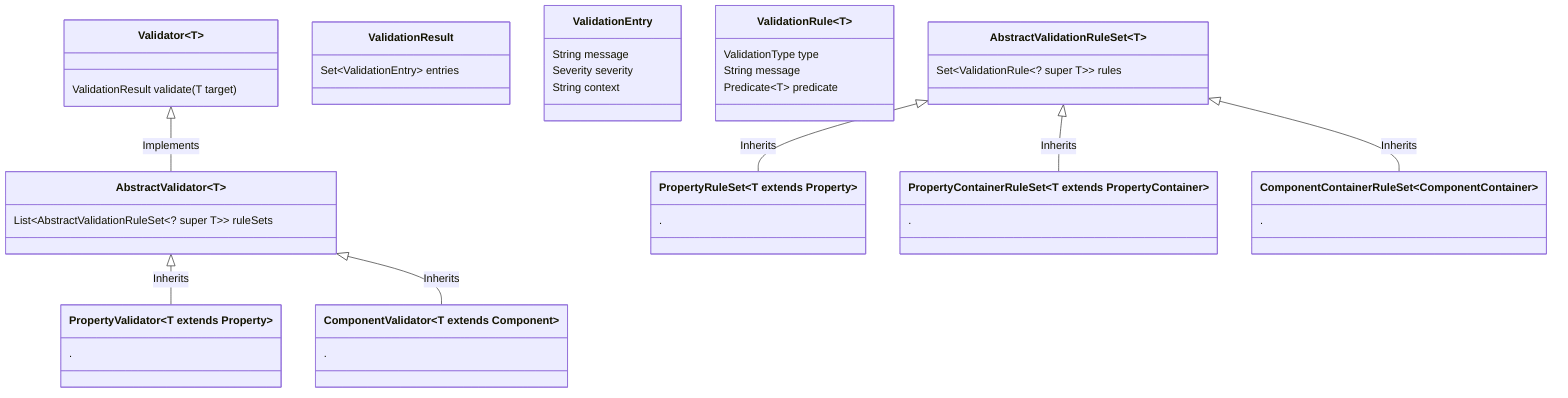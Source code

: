 classDiagram
    Validator~T~: ValidationResult validate(T target)

    AbstractValidator~T~: List~AbstractValidationRuleSet~? super T~~ ruleSets

    PropertyValidator~T extends Property~: .

    ComponentValidator~T extends Component~: .

    ValidationResult: Set~ValidationEntry~ entries

    ValidationEntry: String message
    ValidationEntry: Severity severity
    ValidationEntry: String context

    ValidationRule~T~: ValidationType type
    ValidationRule~T~: String message
    ValidationRule~T~: Predicate~T~ predicate

    AbstractValidationRuleSet~T~: Set~ValidationRule~? super T~~ rules

    PropertyRuleSet~T extends Property~: .
    PropertyContainerRuleSet~T extends PropertyContainer~: .
    ComponentContainerRuleSet~ComponentContainer~: .

    Validator~T~ <|-- AbstractValidator~T~: Implements

    AbstractValidator~T~ <|-- PropertyValidator~T extends Property~: Inherits
    AbstractValidator~T~ <|-- ComponentValidator~T extends Component~: Inherits

    AbstractValidationRuleSet~T~ <|-- PropertyRuleSet~T extends Property~: Inherits
    AbstractValidationRuleSet~T~ <|-- PropertyContainerRuleSet~T extends PropertyContainer~: Inherits
    AbstractValidationRuleSet~T~ <|-- ComponentContainerRuleSet~ComponentContainer~: Inherits